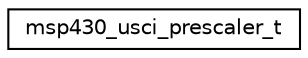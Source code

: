 digraph "Graphical Class Hierarchy"
{
 // LATEX_PDF_SIZE
  edge [fontname="Helvetica",fontsize="10",labelfontname="Helvetica",labelfontsize="10"];
  node [fontname="Helvetica",fontsize="10",shape=record];
  rankdir="LR";
  Node0 [label="msp430_usci_prescaler_t",height=0.2,width=0.4,color="black", fillcolor="white", style="filled",URL="$structmsp430__usci__prescaler__t.html",tooltip="MSP430 F2xx/G2xx USCI prescaler configuration."];
}

